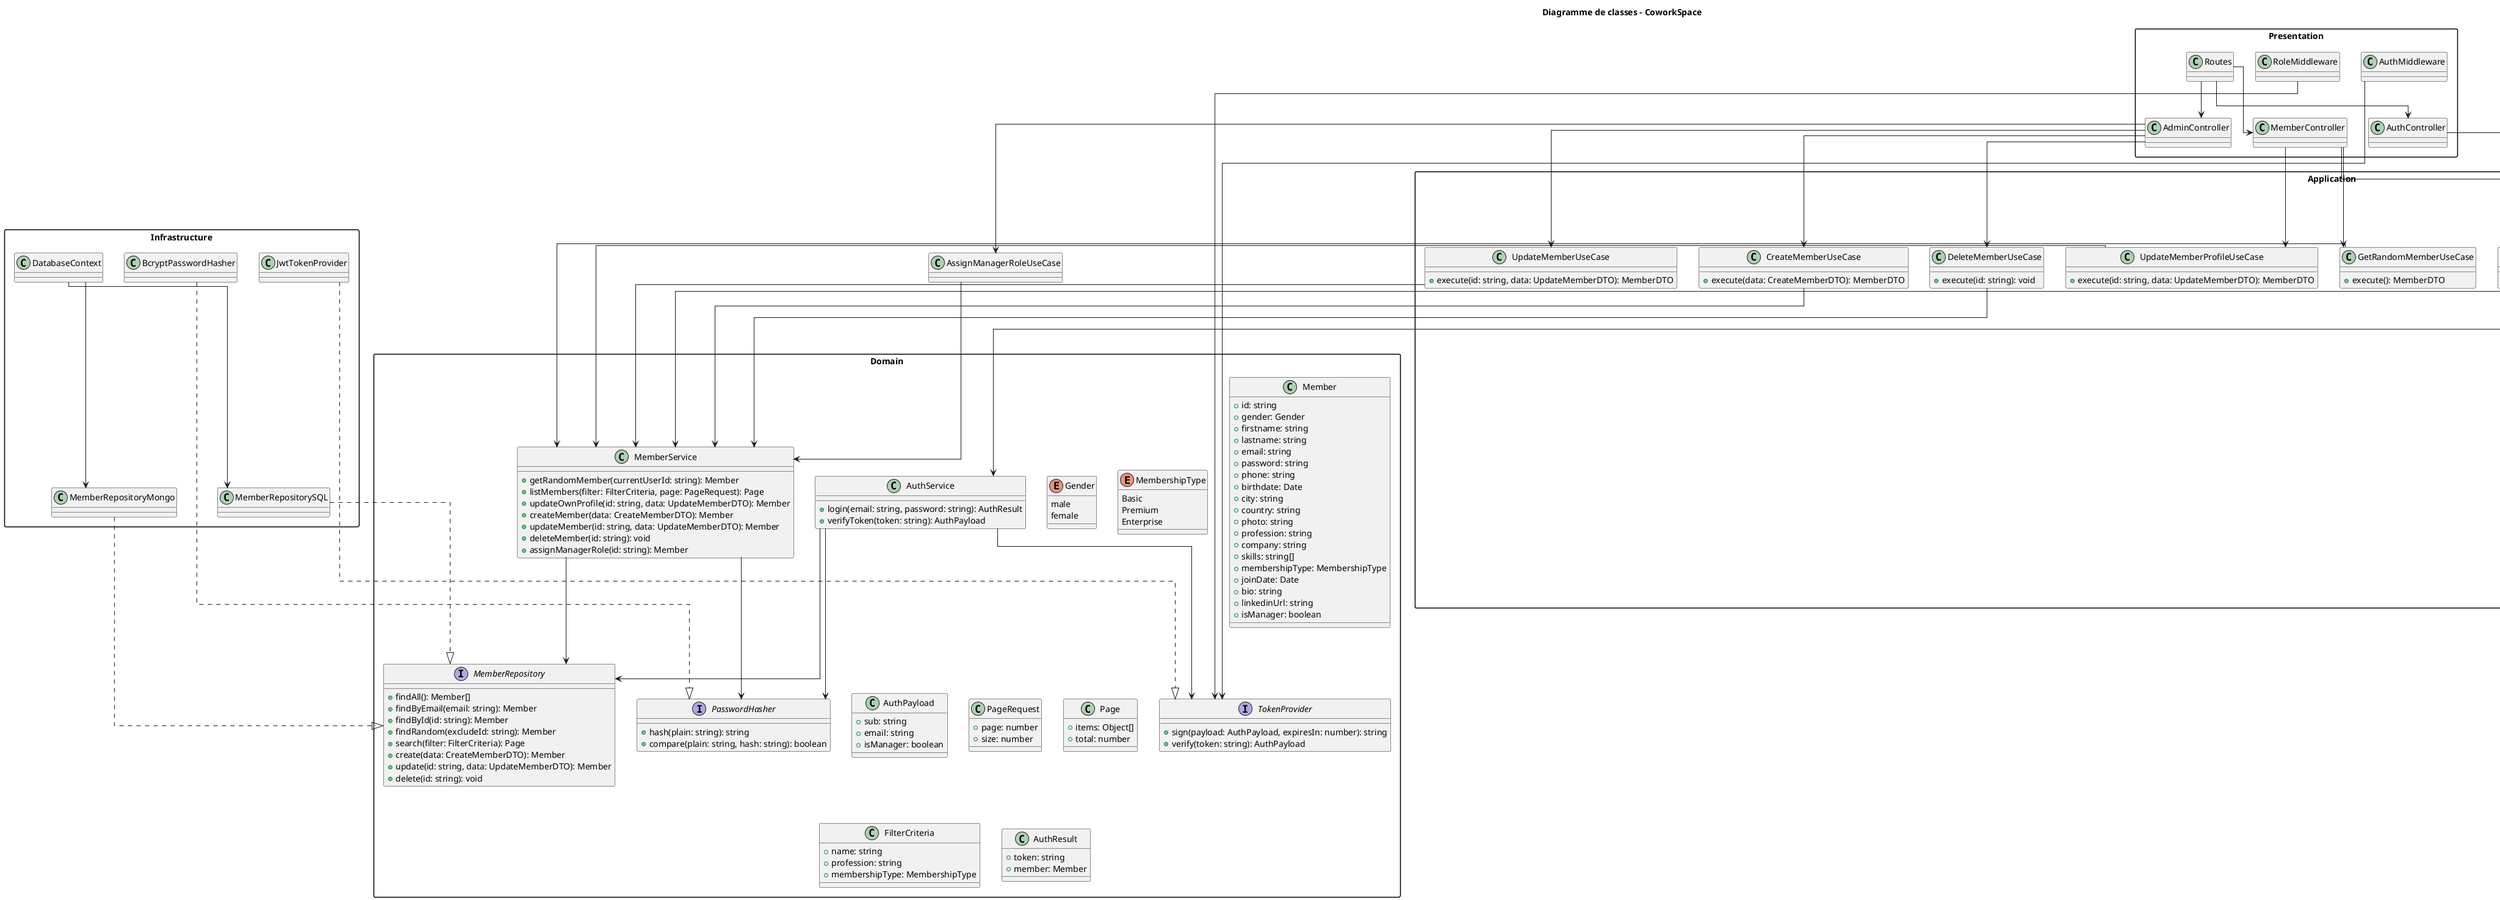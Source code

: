 @startuml CoworkSpace

title Diagramme de classes - CoworkSpace
skinparam packageStyle rectangle
skinparam linetype ortho

package "Domain" {
  enum Gender {
    male
    female
  }

  enum MembershipType {
    Basic
    Premium
    Enterprise
  }

  class Member {
    +id: string
    +gender: Gender
    +firstname: string
    +lastname: string
    +email: string
    +password: string
    +phone: string
    +birthdate: Date
    +city: string
    +country: string
    +photo: string
    +profession: string
    +company: string
    +skills: string[]
    +membershipType: MembershipType
    +joinDate: Date
    +bio: string
    +linkedinUrl: string
    +isManager: boolean
  }

  interface MemberRepository {
    +findAll(): Member[]
    +findByEmail(email: string): Member
    +findById(id: string): Member
    +findRandom(excludeId: string): Member
    +search(filter: FilterCriteria): Page
    +create(data: CreateMemberDTO): Member
    +update(id: string, data: UpdateMemberDTO): Member
    +delete(id: string): void
  }

  interface PasswordHasher {
    +hash(plain: string): string
    +compare(plain: string, hash: string): boolean
  }

  interface TokenProvider {
    +sign(payload: AuthPayload, expiresIn: number): string
    +verify(token: string): AuthPayload
  }

  class AuthPayload {
    +sub: string
    +email: string
    +isManager: boolean
  }

  class PageRequest {
    +page: number
    +size: number
  }

  class Page {
    +items: Object[]
    +total: number
  }

  class FilterCriteria {
    +name: string
    +profession: string
    +membershipType: MembershipType
  }

  class MemberService {
    +getRandomMember(currentUserId: string): Member
    +listMembers(filter: FilterCriteria, page: PageRequest): Page
    +updateOwnProfile(id: string, data: UpdateMemberDTO): Member
    +createMember(data: CreateMemberDTO): Member
    +updateMember(id: string, data: UpdateMemberDTO): Member
    +deleteMember(id: string): void
    +assignManagerRole(id: string): Member
  }

  class AuthService {
    +login(email: string, password: string): AuthResult
    +verifyToken(token: string): AuthPayload
  }

  class AuthResult {
    +token: string
    +member: Member
  }
}

package "Application" {
  class LoginRequestDTO {
    +email: string
    +password: string
  }

  class MemberDTO {
    +id: string
    +firstname: string
    +lastname: string
    +email: string
    +photo: string
    +profession: string
    +company: string
    +skills: string[]
    +membershipType: MembershipType
    +isManager: boolean
  }

  class CreateMemberDTO {
    +gender: Gender
    +firstname: string
    +lastname: string
    +email: string
    +password: string
    +profession: string
    +membershipType: MembershipType
    +isManager: boolean
  }

  class UpdateMemberDTO {
    +firstname: string
    +lastname: string
    +email: string
    +password: string
    +phone: string
    +city: string
    +country: string
    +photo: string
    +profession: string
    +company: string
    +skills: string[]
    +membershipType: MembershipType
    +bio: string
    +linkedinUrl: string
  }

  class LoginUseCase {
    +execute(req: LoginRequestDTO): AuthResult
  }
  class GetRandomMemberUseCase {
    +execute(): MemberDTO
  }

  class ListMembersUseCase {
    +execute(filter: FilterCriteria, page: PageRequest): Page
  }

  class UpdateMemberProfileUseCase {
    +execute(id: string, data: UpdateMemberDTO): MemberDTO
  }

  class CreateMemberUseCase {
    +execute(data: CreateMemberDTO): MemberDTO
  }

  class UpdateMemberUseCase {
    +execute(id: string, data: UpdateMemberDTO): MemberDTO
  }

  class DeleteMemberUseCase {
    +execute(id: string): void
  }
}

package "Infrastructure" {
  class MemberRepositoryMongo
  class MemberRepositorySQL
  class BcryptPasswordHasher
  class JwtTokenProvider
  class DatabaseContext
}

package "Presentation" {
  class AuthController
  class MemberController
  class AdminController
  class AuthMiddleware
  class RoleMiddleware
  class Routes
}

' --- Dépendances entre couches ---
MemberService --> MemberRepository
MemberService --> PasswordHasher
AuthService --> MemberRepository
AuthService --> PasswordHasher
AuthService --> TokenProvider

LoginUseCase --> AuthService
GetRandomMemberUseCase --> MemberService
ListMembersUseCase --> MemberService
UpdateMemberProfileUseCase --> MemberService
CreateMemberUseCase --> MemberService
UpdateMemberUseCase --> MemberService
DeleteMemberUseCase --> MemberService
AssignManagerRoleUseCase --> MemberService

AuthController --> LoginUseCase
MemberController --> GetRandomMemberUseCase
MemberController --> ListMembersUseCase
MemberController --> UpdateMemberProfileUseCase
AdminController --> CreateMemberUseCase
AdminController --> UpdateMemberUseCase
AdminController --> DeleteMemberUseCase
AdminController --> AssignManagerRoleUseCase
Routes --> AuthController
Routes --> MemberController
Routes --> AdminController

AuthMiddleware --> TokenProvider
RoleMiddleware --> TokenProvider

MemberRepositoryMongo ..|> MemberRepository
MemberRepositorySQL ..|> MemberRepository
BcryptPasswordHasher ..|> PasswordHasher
JwtTokenProvider ..|> TokenProvider

DatabaseContext --> MemberRepositoryMongo
DatabaseContext --> MemberRepositorySQL
@enduml
